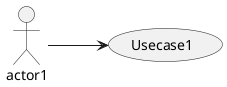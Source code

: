 @startuml
'https://plantuml.com/use-case-diagram
'default
'top to bottom direction
left to right direction
:actor1:--> (Usecase1)
newpage
:actor2:-->(Usecase2)

@enduml
